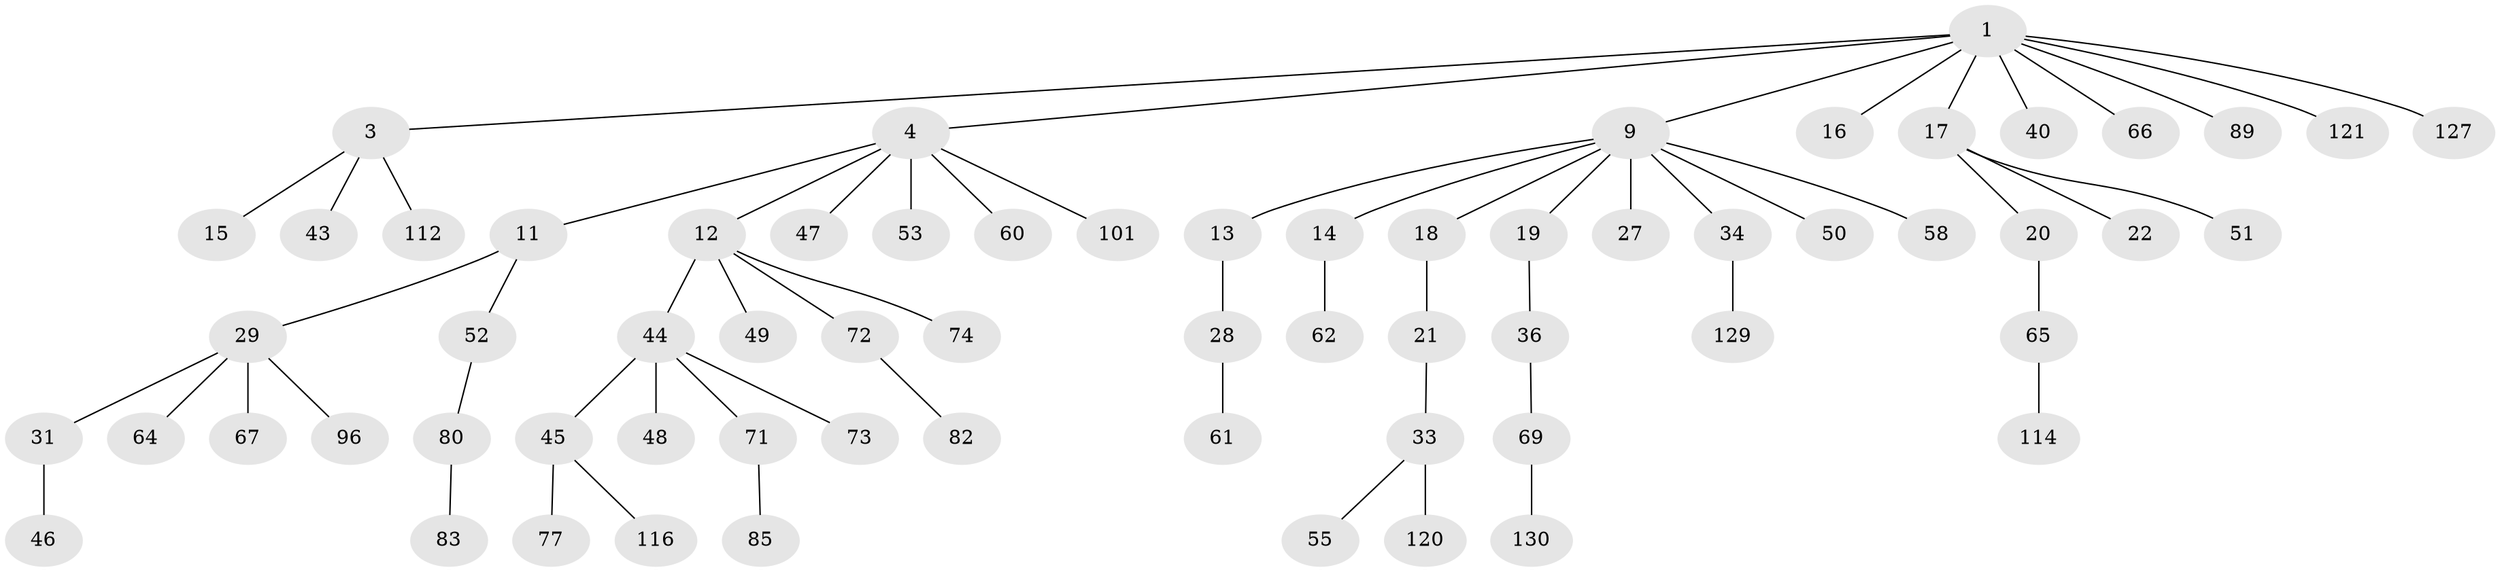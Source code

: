 // original degree distribution, {5: 0.023076923076923078, 7: 0.03076923076923077, 2: 0.23076923076923078, 3: 0.11538461538461539, 1: 0.5230769230769231, 4: 0.06923076923076923, 6: 0.007692307692307693}
// Generated by graph-tools (version 1.1) at 2025/19/03/04/25 18:19:24]
// undirected, 65 vertices, 64 edges
graph export_dot {
graph [start="1"]
  node [color=gray90,style=filled];
  1 [super="+2"];
  3 [super="+5"];
  4 [super="+7"];
  9 [super="+10+24"];
  11 [super="+37"];
  12 [super="+39+59+54"];
  13;
  14;
  15;
  16;
  17;
  18;
  19 [super="+110"];
  20 [super="+38"];
  21 [super="+87+23"];
  22 [super="+25+84+42"];
  27 [super="+93+94"];
  28;
  29 [super="+30+68+119+124+128"];
  31 [super="+32"];
  33;
  34;
  36;
  40 [super="+123"];
  43 [super="+113"];
  44 [super="+70"];
  45;
  46;
  47;
  48 [super="+117"];
  49 [super="+109"];
  50;
  51;
  52 [super="+79+56"];
  53;
  55 [super="+104"];
  58 [super="+75"];
  60 [super="+63"];
  61 [super="+115+78"];
  62;
  64;
  65;
  66;
  67;
  69;
  71 [super="+86"];
  72;
  73 [super="+98+111+108"];
  74 [super="+95"];
  77 [super="+92"];
  80;
  82 [super="+103+107+118"];
  83 [super="+105+97"];
  85 [super="+102+91"];
  89;
  96;
  101;
  112;
  114;
  116;
  120;
  121;
  127;
  129;
  130;
  1 -- 3;
  1 -- 4;
  1 -- 9;
  1 -- 127;
  1 -- 16;
  1 -- 66;
  1 -- 17;
  1 -- 89;
  1 -- 40;
  1 -- 121;
  3 -- 112;
  3 -- 43;
  3 -- 15;
  4 -- 47;
  4 -- 101;
  4 -- 53;
  4 -- 11;
  4 -- 12;
  4 -- 60;
  9 -- 13;
  9 -- 14;
  9 -- 18;
  9 -- 34;
  9 -- 19;
  9 -- 27;
  9 -- 50;
  9 -- 58;
  11 -- 29;
  11 -- 52;
  12 -- 49;
  12 -- 44;
  12 -- 74;
  12 -- 72;
  13 -- 28;
  14 -- 62;
  17 -- 20;
  17 -- 22;
  17 -- 51;
  18 -- 21;
  19 -- 36;
  20 -- 65;
  21 -- 33;
  28 -- 61;
  29 -- 64;
  29 -- 67;
  29 -- 31;
  29 -- 96;
  31 -- 46;
  33 -- 55;
  33 -- 120;
  34 -- 129;
  36 -- 69;
  44 -- 45;
  44 -- 48;
  44 -- 71;
  44 -- 73;
  45 -- 77;
  45 -- 116;
  52 -- 80;
  65 -- 114;
  69 -- 130;
  71 -- 85;
  72 -- 82;
  80 -- 83;
}
